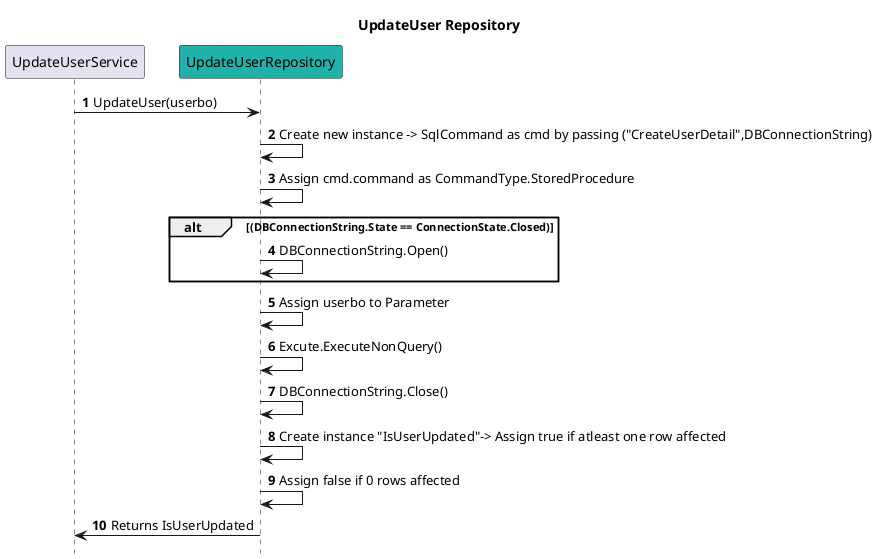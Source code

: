 @startuml

title UpdateUser Repository
autonumber
hide footbox

participant UpdateUserService
participant  UpdateUserRepository #LightSeaGreen


  UpdateUserService->  UpdateUserRepository : UpdateUser(userbo)

    UpdateUserRepository ->  UpdateUserRepository : Create new instance -> SqlCommand as cmd by passing ("CreateUserDetail",DBConnectionString)

    UpdateUserRepository ->  UpdateUserRepository : Assign cmd.command as CommandType.StoredProcedure
    
    alt (DBConnectionString.State == ConnectionState.Closed)
        UpdateUserRepository ->  UpdateUserRepository : DBConnectionString.Open()
    end

     UpdateUserRepository -> UpdateUserRepository : Assign userbo to Parameter
UpdateUserRepository -> UpdateUserRepository : Excute.ExecuteNonQuery()


    UpdateUserRepository -> UpdateUserRepository: DBConnectionString.Close()

 UpdateUserRepository-> UpdateUserRepository: Create instance "IsUserUpdated"-> Assign true if atleast one row affected
    
UpdateUserRepository -> UpdateUserRepository: Assign false if 0 rows affected

   UpdateUserRepository -> UpdateUserService: Returns IsUserUpdated



@enduml